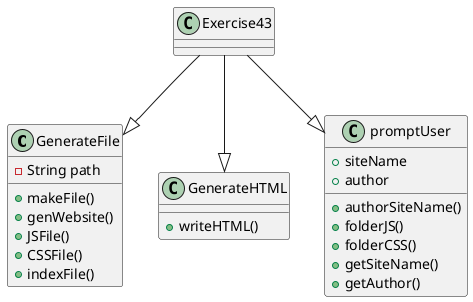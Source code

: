@startuml

class GenerateFile{
- String path
+ makeFile()
+ genWebsite()
+ JSFile()
+ CSSFile()
+ indexFile()
}

class GenerateHTML{
+ writeHTML()
}

class promptUser{
+ siteName
+ author
+ authorSiteName()
+ folderJS()
+ folderCSS()
+ getSiteName()
+ getAuthor()
}

class Exercise43{
}
Exercise43 --|> promptUser
Exercise43 --|> GenerateFile
Exercise43 --|> GenerateHTML

@enduml